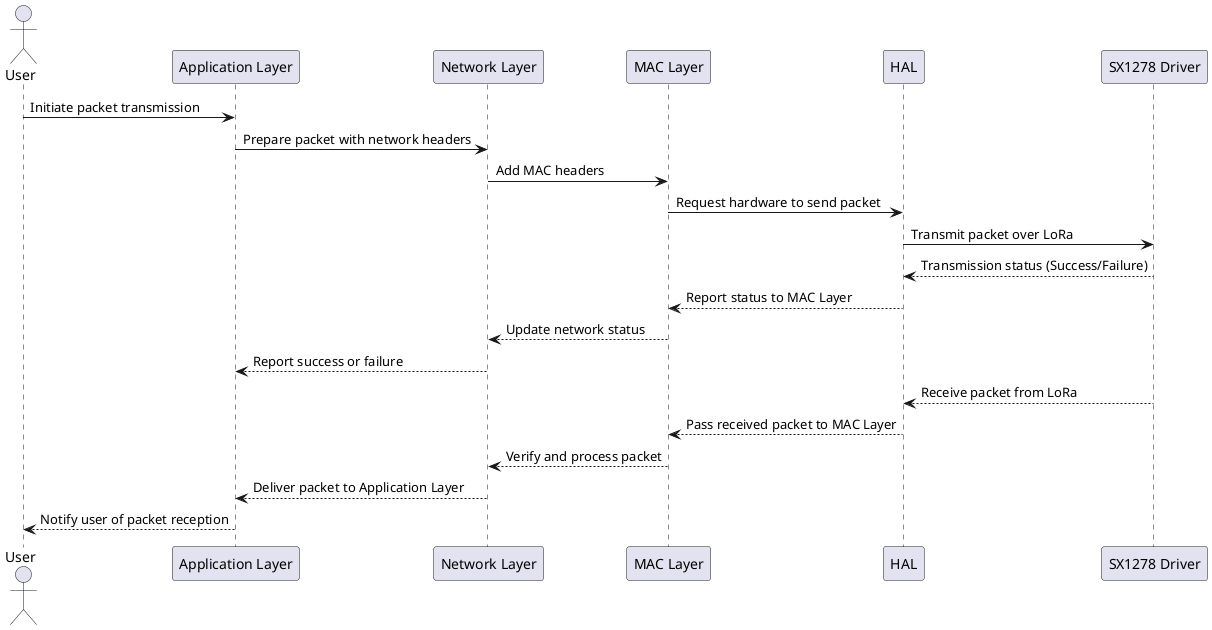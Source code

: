 @startuml

' Sequence Diagram: Packet Transmission and Reception

actor "User" as user
participant "Application Layer" as app
participant "Network Layer" as net
participant "MAC Layer" as mac
participant "HAL" as hal
participant "SX1278 Driver" as sx1278

' Transmission Flow
user -> app : Initiate packet transmission
app -> net : Prepare packet with network headers
net -> mac : Add MAC headers
mac -> hal : Request hardware to send packet
hal -> sx1278 : Transmit packet over LoRa
sx1278 --> hal : Transmission status (Success/Failure)
hal --> mac : Report status to MAC Layer
mac --> net : Update network status
net --> app : Report success or failure

' Reception Flow
sx1278 --> hal : Receive packet from LoRa
hal --> mac : Pass received packet to MAC Layer
mac --> net : Verify and process packet
net --> app : Deliver packet to Application Layer
app --> user : Notify user of packet reception

@enduml
